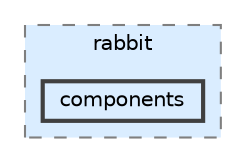 digraph "C:/Users/thecy/Development/Libraries/rabbit/include/rabbit/components"
{
 // LATEX_PDF_SIZE
  bgcolor="transparent";
  edge [fontname=Helvetica,fontsize=10,labelfontname=Helvetica,labelfontsize=10];
  node [fontname=Helvetica,fontsize=10,shape=box,height=0.2,width=0.4];
  compound=true
  subgraph clusterdir_c4dc8b4a447c210691c516bd52d2ecf6 {
    graph [ bgcolor="#daedff", pencolor="grey50", label="rabbit", fontname=Helvetica,fontsize=10 style="filled,dashed", URL="dir_c4dc8b4a447c210691c516bd52d2ecf6.html",tooltip=""]
  dir_f538b271f85eace5cf9ac972523aebf8 [label="components", fillcolor="#daedff", color="grey25", style="filled,bold", URL="dir_f538b271f85eace5cf9ac972523aebf8.html",tooltip=""];
  }
}
